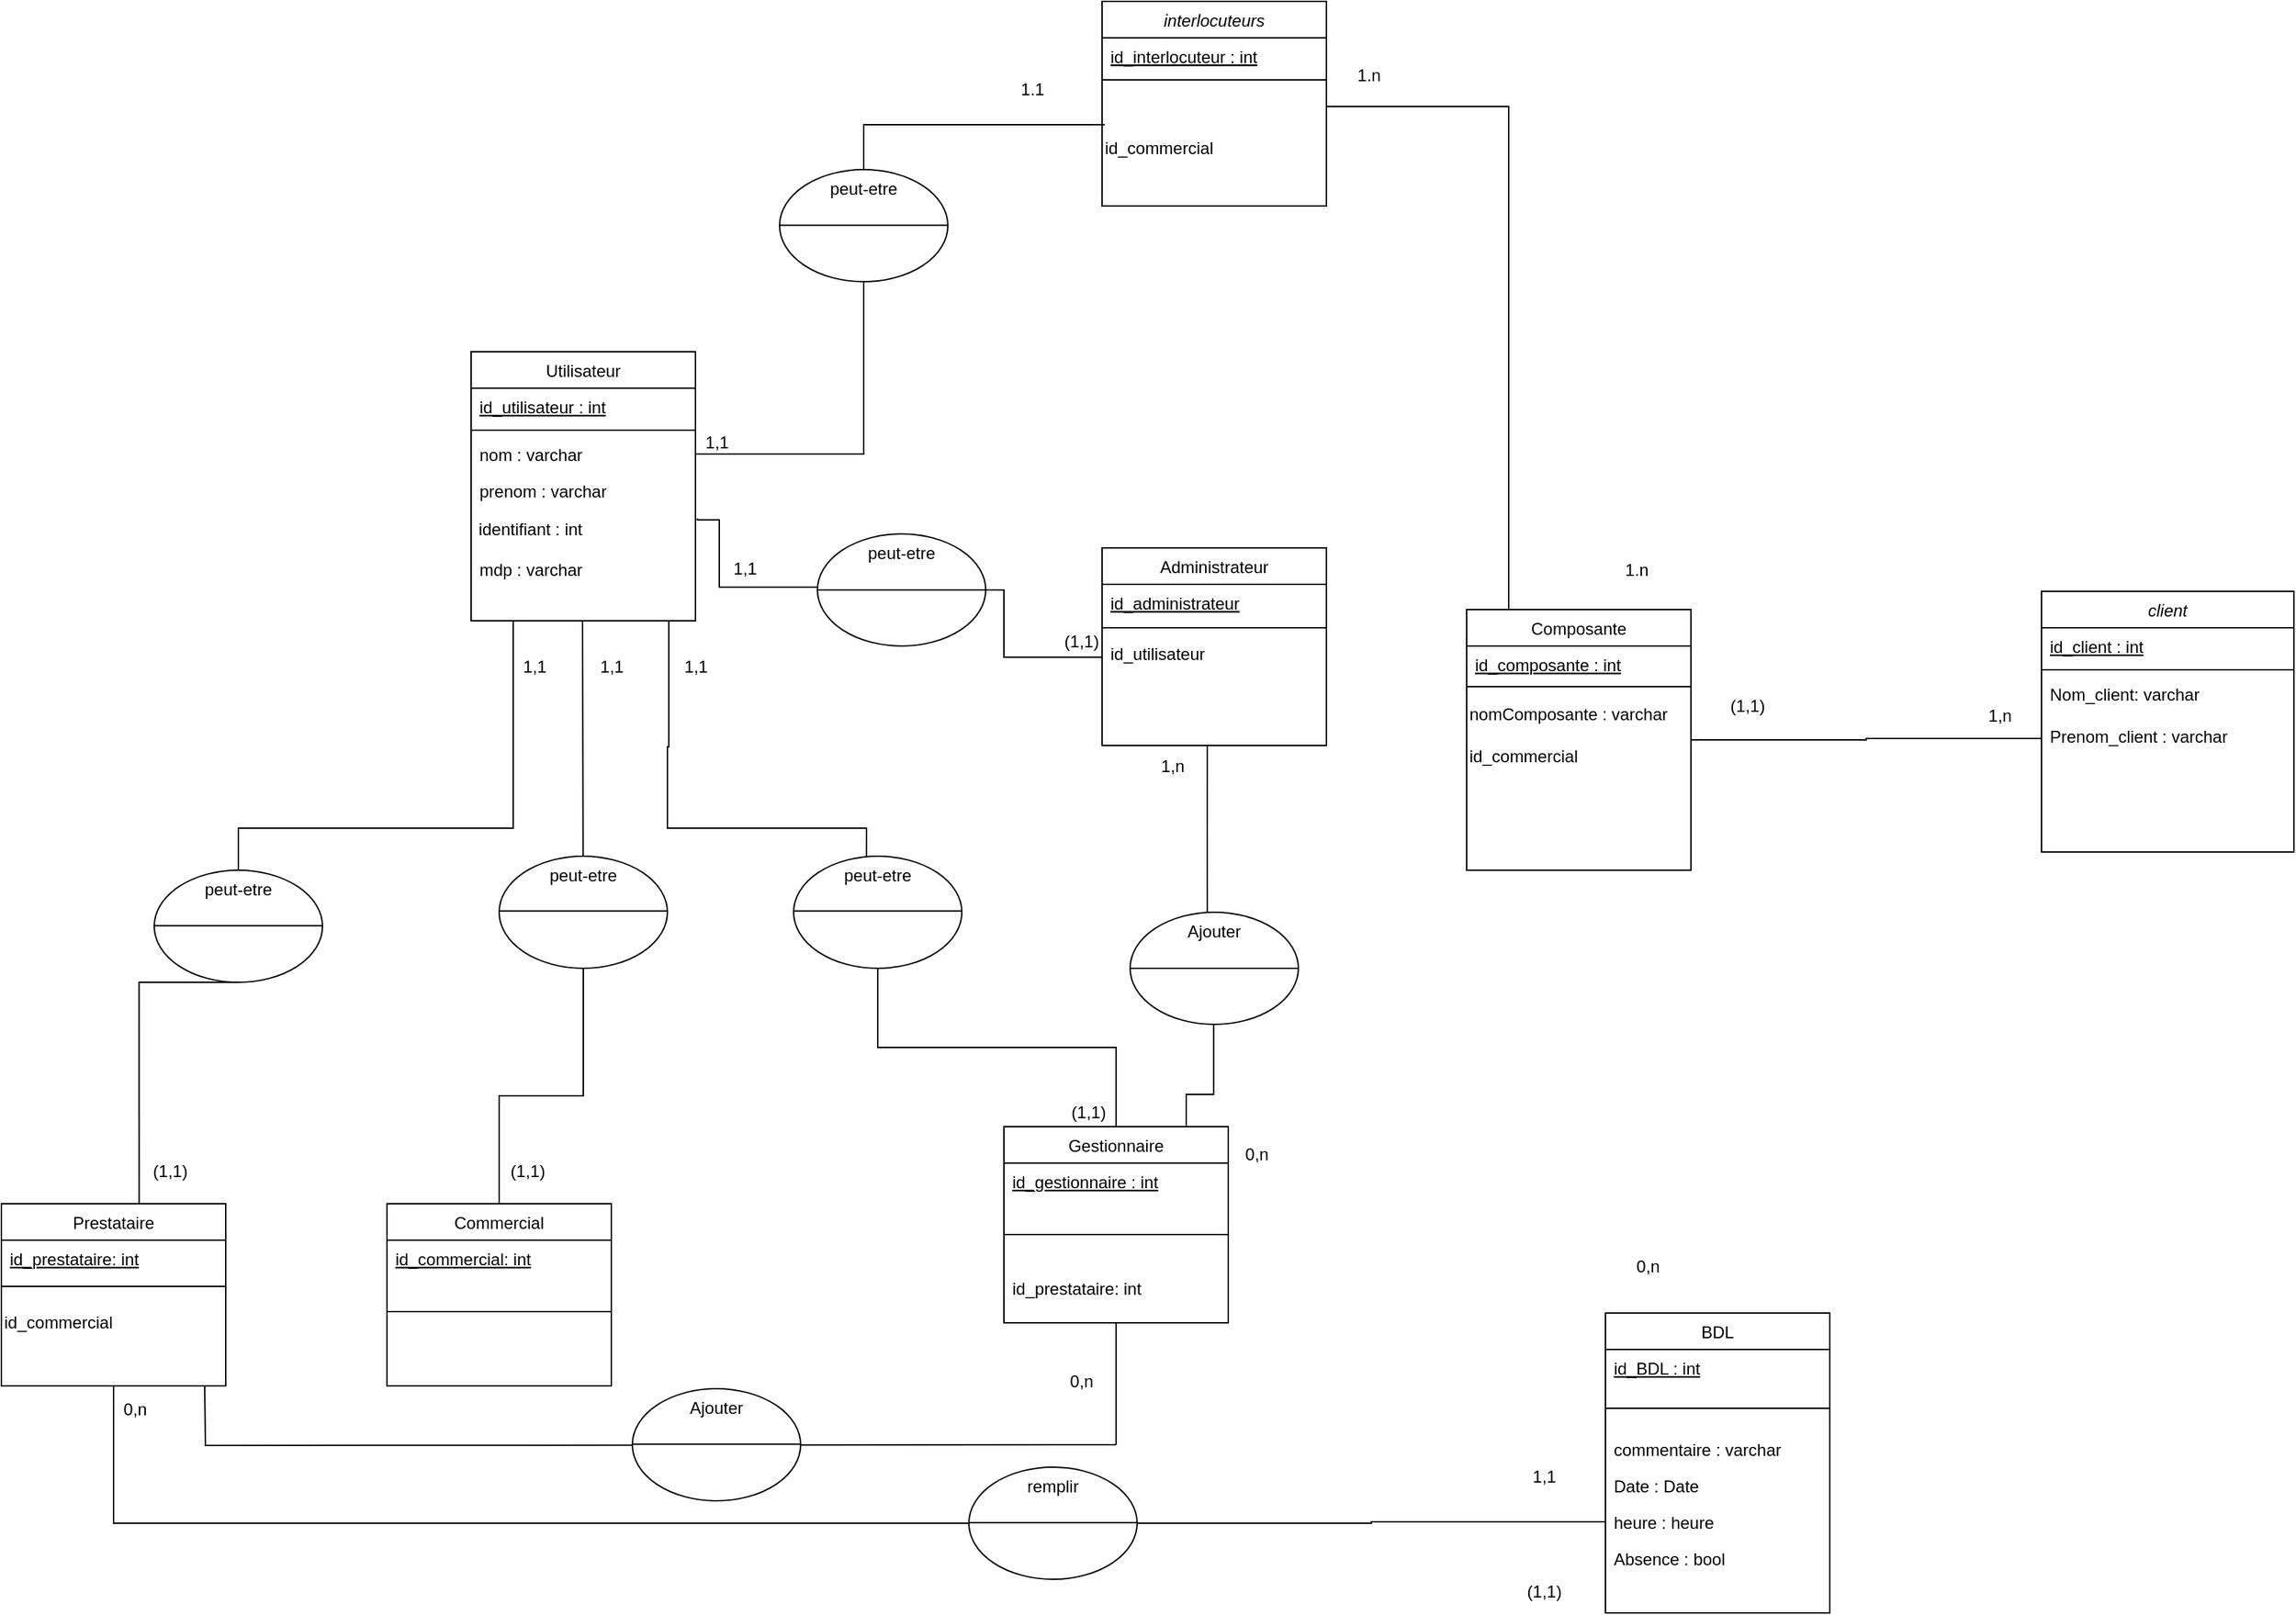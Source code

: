 <mxfile version="22.1.8" type="google">
  <diagram id="C5RBs43oDa-KdzZeNtuy" name="Page-1">
    <mxGraphModel grid="1" page="1" gridSize="10" guides="1" tooltips="1" connect="1" arrows="1" fold="1" pageScale="1" pageWidth="827" pageHeight="1169" math="0" shadow="0">
      <root>
        <mxCell id="WIyWlLk6GJQsqaUBKTNV-0" />
        <mxCell id="WIyWlLk6GJQsqaUBKTNV-1" parent="WIyWlLk6GJQsqaUBKTNV-0" />
        <mxCell id="zkfFHV4jXpPFQw0GAbJ--0" value="client" style="swimlane;fontStyle=2;align=center;verticalAlign=top;childLayout=stackLayout;horizontal=1;startSize=26;horizontalStack=0;resizeParent=1;resizeLast=0;collapsible=1;marginBottom=0;rounded=0;shadow=0;strokeWidth=1;" vertex="1" parent="WIyWlLk6GJQsqaUBKTNV-1">
          <mxGeometry x="1700" y="291" width="180" height="186" as="geometry">
            <mxRectangle x="1750" y="324" width="160" height="26" as="alternateBounds" />
          </mxGeometry>
        </mxCell>
        <mxCell id="zkfFHV4jXpPFQw0GAbJ--1" value="id_client : int&#xa;" style="text;align=left;verticalAlign=top;spacingLeft=4;spacingRight=4;overflow=hidden;rotatable=0;points=[[0,0.5],[1,0.5]];portConstraint=eastwest;fontStyle=4" vertex="1" parent="zkfFHV4jXpPFQw0GAbJ--0">
          <mxGeometry y="26" width="180" height="26" as="geometry" />
        </mxCell>
        <mxCell id="zkfFHV4jXpPFQw0GAbJ--4" value="" style="line;html=1;strokeWidth=1;align=left;verticalAlign=middle;spacingTop=-1;spacingLeft=3;spacingRight=3;rotatable=0;labelPosition=right;points=[];portConstraint=eastwest;" vertex="1" parent="zkfFHV4jXpPFQw0GAbJ--0">
          <mxGeometry y="52" width="180" height="8" as="geometry" />
        </mxCell>
        <mxCell id="zkfFHV4jXpPFQw0GAbJ--5" value="Nom_client: varchar" style="text;align=left;verticalAlign=top;spacingLeft=4;spacingRight=4;overflow=hidden;rotatable=0;points=[[0,0.5],[1,0.5]];portConstraint=eastwest;" vertex="1" parent="zkfFHV4jXpPFQw0GAbJ--0">
          <mxGeometry y="60" width="180" height="30" as="geometry" />
        </mxCell>
        <mxCell id="H-YiaezZ2ItrOvKAf6ly-0" value="Prenom_client : varchar" style="text;align=left;verticalAlign=top;spacingLeft=4;spacingRight=4;overflow=hidden;rotatable=0;points=[[0,0.5],[1,0.5]];portConstraint=eastwest;" vertex="1" parent="zkfFHV4jXpPFQw0GAbJ--0">
          <mxGeometry y="90" width="180" height="30" as="geometry" />
        </mxCell>
        <mxCell id="r8cF7Tmfr1MvhlO6L7BX-1" style="edgeStyle=orthogonalEdgeStyle;rounded=0;orthogonalLoop=1;jettySize=auto;html=1;exitX=0.5;exitY=0;exitDx=0;exitDy=0;entryX=0.5;entryY=1;entryDx=0;entryDy=0;endArrow=none;endFill=0;" edge="1" parent="WIyWlLk6GJQsqaUBKTNV-1" source="r8cF7Tmfr1MvhlO6L7BX-11" target="zkfFHV4jXpPFQw0GAbJ--17">
          <mxGeometry relative="1" as="geometry">
            <Array as="points">
              <mxPoint x="414" y="460" />
              <mxPoint x="610" y="460" />
              <mxPoint x="610" y="312" />
            </Array>
          </mxGeometry>
        </mxCell>
        <mxCell id="zkfFHV4jXpPFQw0GAbJ--13" value="Prestataire" style="swimlane;fontStyle=0;align=center;verticalAlign=top;childLayout=stackLayout;horizontal=1;startSize=26;horizontalStack=0;resizeParent=1;resizeLast=0;collapsible=1;marginBottom=0;rounded=0;shadow=0;strokeWidth=1;" vertex="1" parent="WIyWlLk6GJQsqaUBKTNV-1">
          <mxGeometry x="245" y="728" width="160" height="130" as="geometry">
            <mxRectangle x="340" y="380" width="170" height="26" as="alternateBounds" />
          </mxGeometry>
        </mxCell>
        <mxCell id="zkfFHV4jXpPFQw0GAbJ--14" value="id_prestataire: int" style="text;align=left;verticalAlign=top;spacingLeft=4;spacingRight=4;overflow=hidden;rotatable=0;points=[[0,0.5],[1,0.5]];portConstraint=eastwest;fontStyle=4" vertex="1" parent="zkfFHV4jXpPFQw0GAbJ--13">
          <mxGeometry y="26" width="160" height="22" as="geometry" />
        </mxCell>
        <mxCell id="zkfFHV4jXpPFQw0GAbJ--15" value="" style="line;html=1;strokeWidth=1;align=left;verticalAlign=middle;spacingTop=-1;spacingLeft=3;spacingRight=3;rotatable=0;labelPosition=right;points=[];portConstraint=eastwest;" vertex="1" parent="zkfFHV4jXpPFQw0GAbJ--13">
          <mxGeometry y="48" width="160" height="22" as="geometry" />
        </mxCell>
        <mxCell id="4VX-IWEpqfxix7lR_fn8-22" value="&lt;div align=&quot;left&quot;&gt;id_commercial&lt;/div&gt;" style="text;html=1;align=left;verticalAlign=middle;resizable=0;points=[];autosize=1;strokeColor=none;fillColor=none;" vertex="1" parent="zkfFHV4jXpPFQw0GAbJ--13">
          <mxGeometry y="70" width="160" height="30" as="geometry" />
        </mxCell>
        <mxCell id="zkfFHV4jXpPFQw0GAbJ--17" value="Utilisateur" style="swimlane;fontStyle=0;align=center;verticalAlign=top;childLayout=stackLayout;horizontal=1;startSize=26;horizontalStack=0;resizeParent=1;resizeLast=0;collapsible=1;marginBottom=0;rounded=0;shadow=0;strokeWidth=1;" vertex="1" parent="WIyWlLk6GJQsqaUBKTNV-1">
          <mxGeometry x="580" y="120" width="160" height="192" as="geometry">
            <mxRectangle x="550" y="140" width="160" height="26" as="alternateBounds" />
          </mxGeometry>
        </mxCell>
        <mxCell id="zkfFHV4jXpPFQw0GAbJ--18" value="id_utilisateur : int" style="text;align=left;verticalAlign=top;spacingLeft=4;spacingRight=4;overflow=hidden;rotatable=0;points=[[0,0.5],[1,0.5]];portConstraint=eastwest;fontStyle=4" vertex="1" parent="zkfFHV4jXpPFQw0GAbJ--17">
          <mxGeometry y="26" width="160" height="26" as="geometry" />
        </mxCell>
        <mxCell id="zkfFHV4jXpPFQw0GAbJ--23" value="" style="line;html=1;strokeWidth=1;align=left;verticalAlign=middle;spacingTop=-1;spacingLeft=3;spacingRight=3;rotatable=0;labelPosition=right;points=[];portConstraint=eastwest;" vertex="1" parent="zkfFHV4jXpPFQw0GAbJ--17">
          <mxGeometry y="52" width="160" height="8" as="geometry" />
        </mxCell>
        <mxCell id="zkfFHV4jXpPFQw0GAbJ--19" value="nom : varchar" style="text;align=left;verticalAlign=top;spacingLeft=4;spacingRight=4;overflow=hidden;rotatable=0;points=[[0,0.5],[1,0.5]];portConstraint=eastwest;rounded=0;shadow=0;html=0;" vertex="1" parent="zkfFHV4jXpPFQw0GAbJ--17">
          <mxGeometry y="60" width="160" height="26" as="geometry" />
        </mxCell>
        <mxCell id="zkfFHV4jXpPFQw0GAbJ--20" value="prenom : varchar" style="text;align=left;verticalAlign=top;spacingLeft=4;spacingRight=4;overflow=hidden;rotatable=0;points=[[0,0.5],[1,0.5]];portConstraint=eastwest;rounded=0;shadow=0;html=0;" vertex="1" parent="zkfFHV4jXpPFQw0GAbJ--17">
          <mxGeometry y="86" width="160" height="26" as="geometry" />
        </mxCell>
        <mxCell id="VgTCf65hGkGBiv4SzayO-0" value="&lt;div align=&quot;left&quot;&gt;&amp;nbsp;identifiant : int&lt;br&gt;&lt;/div&gt;" style="text;html=1;align=left;verticalAlign=middle;resizable=0;points=[];autosize=1;strokeColor=none;fillColor=none;" vertex="1" parent="zkfFHV4jXpPFQw0GAbJ--17">
          <mxGeometry y="112" width="160" height="30" as="geometry" />
        </mxCell>
        <mxCell id="zkfFHV4jXpPFQw0GAbJ--21" value="mdp : varchar" style="text;align=left;verticalAlign=top;spacingLeft=4;spacingRight=4;overflow=hidden;rotatable=0;points=[[0,0.5],[1,0.5]];portConstraint=eastwest;rounded=0;shadow=0;html=0;" vertex="1" parent="zkfFHV4jXpPFQw0GAbJ--17">
          <mxGeometry y="142" width="160" height="26" as="geometry" />
        </mxCell>
        <mxCell id="r8cF7Tmfr1MvhlO6L7BX-20" style="edgeStyle=orthogonalEdgeStyle;rounded=0;orthogonalLoop=1;jettySize=auto;html=1;exitX=0.5;exitY=0;exitDx=0;exitDy=0;entryX=0.5;entryY=1;entryDx=0;entryDy=0;endArrow=none;endFill=0;" edge="1" parent="WIyWlLk6GJQsqaUBKTNV-1" source="H-YiaezZ2ItrOvKAf6ly-4" target="r8cF7Tmfr1MvhlO6L7BX-18">
          <mxGeometry relative="1" as="geometry" />
        </mxCell>
        <mxCell id="H-YiaezZ2ItrOvKAf6ly-4" value="Gestionnaire" style="swimlane;fontStyle=0;align=center;verticalAlign=top;childLayout=stackLayout;horizontal=1;startSize=26;horizontalStack=0;resizeParent=1;resizeLast=0;collapsible=1;marginBottom=0;rounded=0;shadow=0;strokeWidth=1;" vertex="1" parent="WIyWlLk6GJQsqaUBKTNV-1">
          <mxGeometry x="960" y="673" width="160" height="140" as="geometry">
            <mxRectangle x="340" y="380" width="170" height="26" as="alternateBounds" />
          </mxGeometry>
        </mxCell>
        <mxCell id="H-YiaezZ2ItrOvKAf6ly-5" value="id_gestionnaire : int" style="text;align=left;verticalAlign=top;spacingLeft=4;spacingRight=4;overflow=hidden;rotatable=0;points=[[0,0.5],[1,0.5]];portConstraint=eastwest;fontStyle=4" vertex="1" parent="H-YiaezZ2ItrOvKAf6ly-4">
          <mxGeometry y="26" width="160" height="26" as="geometry" />
        </mxCell>
        <mxCell id="H-YiaezZ2ItrOvKAf6ly-7" value="" style="line;html=1;strokeWidth=1;align=left;verticalAlign=middle;spacingTop=-1;spacingLeft=3;spacingRight=3;rotatable=0;labelPosition=right;points=[];portConstraint=eastwest;" vertex="1" parent="H-YiaezZ2ItrOvKAf6ly-4">
          <mxGeometry y="52" width="160" height="50" as="geometry" />
        </mxCell>
        <mxCell id="hXFzakuoVYyd7BPLc7XW-0" value="id_prestataire: int" style="text;align=left;verticalAlign=top;spacingLeft=4;spacingRight=4;overflow=hidden;rotatable=0;points=[[0,0.5],[1,0.5]];portConstraint=eastwest;" vertex="1" parent="H-YiaezZ2ItrOvKAf6ly-4">
          <mxGeometry y="102" width="160" height="26" as="geometry" />
        </mxCell>
        <mxCell id="H-YiaezZ2ItrOvKAf6ly-8" value="Commercial" style="swimlane;fontStyle=0;align=center;verticalAlign=top;childLayout=stackLayout;horizontal=1;startSize=26;horizontalStack=0;resizeParent=1;resizeLast=0;collapsible=1;marginBottom=0;rounded=0;shadow=0;strokeWidth=1;" vertex="1" parent="WIyWlLk6GJQsqaUBKTNV-1">
          <mxGeometry x="520" y="728" width="160" height="130" as="geometry">
            <mxRectangle x="340" y="380" width="170" height="26" as="alternateBounds" />
          </mxGeometry>
        </mxCell>
        <mxCell id="H-YiaezZ2ItrOvKAf6ly-9" value="id_commercial: int" style="text;align=left;verticalAlign=top;spacingLeft=4;spacingRight=4;overflow=hidden;rotatable=0;points=[[0,0.5],[1,0.5]];portConstraint=eastwest;fontStyle=4" vertex="1" parent="H-YiaezZ2ItrOvKAf6ly-8">
          <mxGeometry y="26" width="160" height="26" as="geometry" />
        </mxCell>
        <mxCell id="H-YiaezZ2ItrOvKAf6ly-11" value="" style="line;html=1;strokeWidth=1;align=left;verticalAlign=middle;spacingTop=-1;spacingLeft=3;spacingRight=3;rotatable=0;labelPosition=right;points=[];portConstraint=eastwest;" vertex="1" parent="H-YiaezZ2ItrOvKAf6ly-8">
          <mxGeometry y="52" width="160" height="50" as="geometry" />
        </mxCell>
        <mxCell id="GsKWChC2wjauNTD4po48-6" value="(1,1)" style="text;html=1;align=center;verticalAlign=middle;resizable=0;points=[];autosize=1;strokeColor=none;fillColor=none;" vertex="1" parent="WIyWlLk6GJQsqaUBKTNV-1">
          <mxGeometry x="995" y="648" width="50" height="30" as="geometry" />
        </mxCell>
        <mxCell id="GsKWChC2wjauNTD4po48-7" value="(1,1)" style="text;html=1;align=center;verticalAlign=middle;resizable=0;points=[];autosize=1;strokeColor=none;fillColor=none;" vertex="1" parent="WIyWlLk6GJQsqaUBKTNV-1">
          <mxGeometry x="595" y="690" width="50" height="30" as="geometry" />
        </mxCell>
        <mxCell id="r8cF7Tmfr1MvhlO6L7BX-5" value="1,1" style="text;html=1;align=center;verticalAlign=middle;resizable=0;points=[];autosize=1;strokeColor=none;fillColor=none;" vertex="1" parent="WIyWlLk6GJQsqaUBKTNV-1">
          <mxGeometry x="660" y="330" width="40" height="30" as="geometry" />
        </mxCell>
        <mxCell id="r8cF7Tmfr1MvhlO6L7BX-6" value="1,1" style="text;html=1;align=center;verticalAlign=middle;resizable=0;points=[];autosize=1;strokeColor=none;fillColor=none;" vertex="1" parent="WIyWlLk6GJQsqaUBKTNV-1">
          <mxGeometry x="605" y="330" width="40" height="30" as="geometry" />
        </mxCell>
        <mxCell id="r8cF7Tmfr1MvhlO6L7BX-7" value="1,1" style="text;html=1;align=center;verticalAlign=middle;resizable=0;points=[];autosize=1;strokeColor=none;fillColor=none;" vertex="1" parent="WIyWlLk6GJQsqaUBKTNV-1">
          <mxGeometry x="755" y="260" width="40" height="30" as="geometry" />
        </mxCell>
        <mxCell id="r8cF7Tmfr1MvhlO6L7BX-12" value="" style="edgeStyle=orthogonalEdgeStyle;rounded=0;orthogonalLoop=1;jettySize=auto;html=1;entryX=0.5;entryY=1;entryDx=0;entryDy=0;endArrow=none;endFill=0;exitX=0.614;exitY=0.002;exitDx=0;exitDy=0;exitPerimeter=0;" edge="1" parent="WIyWlLk6GJQsqaUBKTNV-1" source="zkfFHV4jXpPFQw0GAbJ--13" target="r8cF7Tmfr1MvhlO6L7BX-11">
          <mxGeometry relative="1" as="geometry">
            <mxPoint x="420" y="690" as="sourcePoint" />
            <mxPoint x="670" y="312" as="targetPoint" />
            <Array as="points">
              <mxPoint x="343" y="570" />
            </Array>
          </mxGeometry>
        </mxCell>
        <mxCell id="r8cF7Tmfr1MvhlO6L7BX-11" value="peut-etre" style="ellipse;whiteSpace=wrap;html=1;strokeColor=#000000;verticalAlign=top;" vertex="1" parent="WIyWlLk6GJQsqaUBKTNV-1">
          <mxGeometry x="354" y="490" width="120" height="80" as="geometry" />
        </mxCell>
        <mxCell id="r8cF7Tmfr1MvhlO6L7BX-17" value="" style="edgeStyle=orthogonalEdgeStyle;rounded=0;orthogonalLoop=1;jettySize=auto;html=1;endArrow=none;endFill=0;entryX=0.5;entryY=1;entryDx=0;entryDy=0;exitX=0.5;exitY=0;exitDx=0;exitDy=0;" edge="1" parent="WIyWlLk6GJQsqaUBKTNV-1" source="H-YiaezZ2ItrOvKAf6ly-8" target="r8cF7Tmfr1MvhlO6L7BX-16">
          <mxGeometry relative="1" as="geometry">
            <mxPoint x="730.048" y="519.995" as="targetPoint" />
            <mxPoint x="760" y="690" as="sourcePoint" />
            <Array as="points">
              <mxPoint x="600" y="651" />
              <mxPoint x="660" y="651" />
            </Array>
          </mxGeometry>
        </mxCell>
        <mxCell id="r8cF7Tmfr1MvhlO6L7BX-23" style="edgeStyle=orthogonalEdgeStyle;rounded=0;orthogonalLoop=1;jettySize=auto;html=1;exitX=0.389;exitY=0.018;exitDx=0;exitDy=0;endArrow=none;endFill=0;exitPerimeter=0;" edge="1" parent="WIyWlLk6GJQsqaUBKTNV-1" source="r8cF7Tmfr1MvhlO6L7BX-16">
          <mxGeometry relative="1" as="geometry">
            <mxPoint x="659.471" y="312" as="targetPoint" />
            <mxPoint x="630" y="482" as="sourcePoint" />
            <Array as="points">
              <mxPoint x="660" y="546" />
              <mxPoint x="660" y="531" />
              <mxPoint x="660" y="531" />
            </Array>
          </mxGeometry>
        </mxCell>
        <mxCell id="r8cF7Tmfr1MvhlO6L7BX-16" value="peut-etre" style="ellipse;whiteSpace=wrap;html=1;strokeColor=#000000;verticalAlign=top;" vertex="1" parent="WIyWlLk6GJQsqaUBKTNV-1">
          <mxGeometry x="600" y="480" width="120" height="80" as="geometry" />
        </mxCell>
        <mxCell id="GsKWChC2wjauNTD4po48-14" style="edgeStyle=orthogonalEdgeStyle;rounded=0;orthogonalLoop=1;jettySize=auto;html=1;endArrow=none;endFill=0;exitX=0.433;exitY=0.004;exitDx=0;exitDy=0;exitPerimeter=0;" edge="1" parent="WIyWlLk6GJQsqaUBKTNV-1" source="r8cF7Tmfr1MvhlO6L7BX-18">
          <mxGeometry relative="1" as="geometry">
            <mxPoint x="720" y="312" as="targetPoint" />
            <mxPoint x="850" y="510" as="sourcePoint" />
            <Array as="points">
              <mxPoint x="862" y="460" />
              <mxPoint x="720" y="460" />
              <mxPoint x="720" y="402" />
              <mxPoint x="721" y="312" />
            </Array>
          </mxGeometry>
        </mxCell>
        <mxCell id="r8cF7Tmfr1MvhlO6L7BX-18" value="peut-etre" style="ellipse;whiteSpace=wrap;html=1;strokeColor=#000000;horizontal=1;verticalAlign=top;" vertex="1" parent="WIyWlLk6GJQsqaUBKTNV-1">
          <mxGeometry x="810" y="480" width="120" height="80" as="geometry" />
        </mxCell>
        <mxCell id="r8cF7Tmfr1MvhlO6L7BX-24" value="(1,1)" style="text;html=1;align=center;verticalAlign=middle;resizable=0;points=[];autosize=1;strokeColor=none;fillColor=none;" vertex="1" parent="WIyWlLk6GJQsqaUBKTNV-1">
          <mxGeometry x="990" y="312" width="50" height="30" as="geometry" />
        </mxCell>
        <mxCell id="GsKWChC2wjauNTD4po48-15" value="1,1" style="text;html=1;align=center;verticalAlign=middle;resizable=0;points=[];autosize=1;strokeColor=none;fillColor=none;" vertex="1" parent="WIyWlLk6GJQsqaUBKTNV-1">
          <mxGeometry x="720" y="330" width="40" height="30" as="geometry" />
        </mxCell>
        <mxCell id="GsKWChC2wjauNTD4po48-16" value="(1,1)" style="text;html=1;align=center;verticalAlign=middle;resizable=0;points=[];autosize=1;strokeColor=none;fillColor=none;" vertex="1" parent="WIyWlLk6GJQsqaUBKTNV-1">
          <mxGeometry x="340" y="690" width="50" height="30" as="geometry" />
        </mxCell>
        <mxCell id="yloqT6-iONhfcy8AMaFR-0" value="interlocuteurs" style="swimlane;fontStyle=2;align=center;verticalAlign=top;childLayout=stackLayout;horizontal=1;startSize=26;horizontalStack=0;resizeParent=1;resizeLast=0;collapsible=1;marginBottom=0;rounded=0;shadow=0;strokeWidth=1;" vertex="1" parent="WIyWlLk6GJQsqaUBKTNV-1">
          <mxGeometry x="1030" y="-130" width="160" height="146" as="geometry">
            <mxRectangle x="230" y="140" width="160" height="26" as="alternateBounds" />
          </mxGeometry>
        </mxCell>
        <mxCell id="yloqT6-iONhfcy8AMaFR-1" value="id_interlocuteur : int " style="text;align=left;verticalAlign=top;spacingLeft=4;spacingRight=4;overflow=hidden;rotatable=0;points=[[0,0.5],[1,0.5]];portConstraint=eastwest;fontStyle=4" vertex="1" parent="yloqT6-iONhfcy8AMaFR-0">
          <mxGeometry y="26" width="160" height="26" as="geometry" />
        </mxCell>
        <mxCell id="yloqT6-iONhfcy8AMaFR-3" value="" style="line;html=1;strokeWidth=1;align=left;verticalAlign=middle;spacingTop=-1;spacingLeft=3;spacingRight=3;rotatable=0;labelPosition=right;points=[];portConstraint=eastwest;" vertex="1" parent="yloqT6-iONhfcy8AMaFR-0">
          <mxGeometry y="52" width="160" height="8" as="geometry" />
        </mxCell>
        <mxCell id="yloqT6-iONhfcy8AMaFR-5" value="&#xa;" style="text;align=left;verticalAlign=top;spacingLeft=4;spacingRight=4;overflow=hidden;rotatable=0;points=[[0,0.5],[1,0.5]];portConstraint=eastwest;" vertex="1" parent="yloqT6-iONhfcy8AMaFR-0">
          <mxGeometry y="60" width="160" height="30" as="geometry" />
        </mxCell>
        <mxCell id="4VX-IWEpqfxix7lR_fn8-24" value="&lt;div align=&quot;left&quot;&gt;id_commercial&lt;/div&gt;" style="text;html=1;align=left;verticalAlign=middle;resizable=0;points=[];autosize=1;strokeColor=none;fillColor=none;" vertex="1" parent="yloqT6-iONhfcy8AMaFR-0">
          <mxGeometry y="90" width="160" height="30" as="geometry" />
        </mxCell>
        <mxCell id="cY50sO9wqADXYjhuxMTf-0" value="Composante" style="swimlane;fontStyle=0;align=center;verticalAlign=top;childLayout=stackLayout;horizontal=1;startSize=26;horizontalStack=0;resizeParent=1;resizeLast=0;collapsible=1;marginBottom=0;rounded=0;shadow=0;strokeWidth=1;" vertex="1" parent="WIyWlLk6GJQsqaUBKTNV-1">
          <mxGeometry x="1290" y="304" width="160" height="186" as="geometry">
            <mxRectangle x="340" y="380" width="170" height="26" as="alternateBounds" />
          </mxGeometry>
        </mxCell>
        <mxCell id="cY50sO9wqADXYjhuxMTf-1" value="id_composante : int" style="text;align=left;verticalAlign=top;spacingLeft=4;spacingRight=4;overflow=hidden;rotatable=0;points=[[0,0.5],[1,0.5]];portConstraint=eastwest;fontStyle=4" vertex="1" parent="cY50sO9wqADXYjhuxMTf-0">
          <mxGeometry y="26" width="160" height="24" as="geometry" />
        </mxCell>
        <mxCell id="cY50sO9wqADXYjhuxMTf-2" value="" style="line;html=1;strokeWidth=1;align=left;verticalAlign=middle;spacingTop=-1;spacingLeft=3;spacingRight=3;rotatable=0;labelPosition=right;points=[];portConstraint=eastwest;" vertex="1" parent="cY50sO9wqADXYjhuxMTf-0">
          <mxGeometry y="50" width="160" height="10" as="geometry" />
        </mxCell>
        <mxCell id="VgTCf65hGkGBiv4SzayO-3" value="nomComposante : varchar" style="text;html=1;align=left;verticalAlign=middle;resizable=0;points=[];autosize=1;strokeColor=none;fillColor=none;" vertex="1" parent="cY50sO9wqADXYjhuxMTf-0">
          <mxGeometry y="60" width="160" height="30" as="geometry" />
        </mxCell>
        <mxCell id="4VX-IWEpqfxix7lR_fn8-25" value="&lt;div align=&quot;left&quot;&gt;id_commercial&lt;/div&gt;" style="text;html=1;align=left;verticalAlign=middle;resizable=0;points=[];autosize=1;strokeColor=none;fillColor=none;" vertex="1" parent="cY50sO9wqADXYjhuxMTf-0">
          <mxGeometry y="90" width="160" height="30" as="geometry" />
        </mxCell>
        <mxCell id="yloqT6-iONhfcy8AMaFR-9" value="peut-etre" style="ellipse;whiteSpace=wrap;html=1;strokeColor=#000000;verticalAlign=top;" vertex="1" parent="WIyWlLk6GJQsqaUBKTNV-1">
          <mxGeometry x="800" y="-10" width="120" height="80" as="geometry" />
        </mxCell>
        <mxCell id="Qx0_Vy0SEGjXInIhhARa-0" value="1,1" style="text;html=1;align=center;verticalAlign=middle;resizable=0;points=[];autosize=1;strokeColor=none;fillColor=none;" vertex="1" parent="WIyWlLk6GJQsqaUBKTNV-1">
          <mxGeometry x="735" y="170" width="40" height="30" as="geometry" />
        </mxCell>
        <mxCell id="Qx0_Vy0SEGjXInIhhARa-3" style="edgeStyle=orthogonalEdgeStyle;rounded=0;orthogonalLoop=1;jettySize=auto;html=1;endArrow=none;endFill=0;" edge="1" parent="WIyWlLk6GJQsqaUBKTNV-1" source="zkfFHV4jXpPFQw0GAbJ--19" target="yloqT6-iONhfcy8AMaFR-9">
          <mxGeometry relative="1" as="geometry" />
        </mxCell>
        <mxCell id="Qx0_Vy0SEGjXInIhhARa-4" style="edgeStyle=orthogonalEdgeStyle;rounded=0;orthogonalLoop=1;jettySize=auto;html=1;entryX=0.012;entryY=0.933;entryDx=0;entryDy=0;entryPerimeter=0;endArrow=none;endFill=0;" edge="1" parent="WIyWlLk6GJQsqaUBKTNV-1" source="yloqT6-iONhfcy8AMaFR-9" target="yloqT6-iONhfcy8AMaFR-5">
          <mxGeometry relative="1" as="geometry" />
        </mxCell>
        <mxCell id="Qx0_Vy0SEGjXInIhhARa-5" style="edgeStyle=orthogonalEdgeStyle;rounded=0;orthogonalLoop=1;jettySize=auto;html=1;endArrow=none;endFill=0;" edge="1" parent="WIyWlLk6GJQsqaUBKTNV-1" source="yloqT6-iONhfcy8AMaFR-5" target="cY50sO9wqADXYjhuxMTf-0">
          <mxGeometry relative="1" as="geometry">
            <Array as="points">
              <mxPoint x="1320" y="-55" />
            </Array>
          </mxGeometry>
        </mxCell>
        <mxCell id="LsUnes4z9QJFX6II0UFR-1" value="1.1" style="text;html=1;align=center;verticalAlign=middle;resizable=0;points=[];autosize=1;strokeColor=none;fillColor=none;" vertex="1" parent="WIyWlLk6GJQsqaUBKTNV-1">
          <mxGeometry x="960" y="-82" width="40" height="30" as="geometry" />
        </mxCell>
        <mxCell id="LsUnes4z9QJFX6II0UFR-2" value="1.n" style="text;html=1;align=center;verticalAlign=middle;resizable=0;points=[];autosize=1;strokeColor=none;fillColor=none;" vertex="1" parent="WIyWlLk6GJQsqaUBKTNV-1">
          <mxGeometry x="1200" y="-92" width="40" height="30" as="geometry" />
        </mxCell>
        <mxCell id="cUmf8kSam2FWakfLuxwv-1" value="1.n" style="text;html=1;align=center;verticalAlign=middle;resizable=0;points=[];autosize=1;strokeColor=none;fillColor=none;" vertex="1" parent="WIyWlLk6GJQsqaUBKTNV-1">
          <mxGeometry x="1391" y="261" width="40" height="30" as="geometry" />
        </mxCell>
        <mxCell id="cUmf8kSam2FWakfLuxwv-4" value="BDL" style="swimlane;fontStyle=0;align=center;verticalAlign=top;childLayout=stackLayout;horizontal=1;startSize=26;horizontalStack=0;resizeParent=1;resizeLast=0;collapsible=1;marginBottom=0;rounded=0;shadow=0;strokeWidth=1;" vertex="1" parent="WIyWlLk6GJQsqaUBKTNV-1">
          <mxGeometry x="1389" y="806" width="160" height="214" as="geometry">
            <mxRectangle x="340" y="380" width="170" height="26" as="alternateBounds" />
          </mxGeometry>
        </mxCell>
        <mxCell id="cUmf8kSam2FWakfLuxwv-5" value="id_BDL : int " style="text;align=left;verticalAlign=top;spacingLeft=4;spacingRight=4;overflow=hidden;rotatable=0;points=[[0,0.5],[1,0.5]];portConstraint=eastwest;fontStyle=4" vertex="1" parent="cUmf8kSam2FWakfLuxwv-4">
          <mxGeometry y="26" width="160" height="26" as="geometry" />
        </mxCell>
        <mxCell id="cUmf8kSam2FWakfLuxwv-7" value="" style="line;html=1;strokeWidth=1;align=left;verticalAlign=middle;spacingTop=-1;spacingLeft=3;spacingRight=3;rotatable=0;labelPosition=right;points=[];portConstraint=eastwest;" vertex="1" parent="cUmf8kSam2FWakfLuxwv-4">
          <mxGeometry y="52" width="160" height="32" as="geometry" />
        </mxCell>
        <mxCell id="LsUnes4z9QJFX6II0UFR-7" value="commentaire : varchar" style="text;align=left;verticalAlign=top;spacingLeft=4;spacingRight=4;overflow=hidden;rotatable=0;points=[[0,0.5],[1,0.5]];portConstraint=eastwest;" vertex="1" parent="cUmf8kSam2FWakfLuxwv-4">
          <mxGeometry y="84" width="160" height="26" as="geometry" />
        </mxCell>
        <mxCell id="cUmf8kSam2FWakfLuxwv-9" value="Date : Date " style="text;align=left;verticalAlign=top;spacingLeft=4;spacingRight=4;overflow=hidden;rotatable=0;points=[[0,0.5],[1,0.5]];portConstraint=eastwest;" vertex="1" parent="cUmf8kSam2FWakfLuxwv-4">
          <mxGeometry y="110" width="160" height="26" as="geometry" />
        </mxCell>
        <mxCell id="cUmf8kSam2FWakfLuxwv-10" value="heure : heure" style="text;align=left;verticalAlign=top;spacingLeft=4;spacingRight=4;overflow=hidden;rotatable=0;points=[[0,0.5],[1,0.5]];portConstraint=eastwest;" vertex="1" parent="cUmf8kSam2FWakfLuxwv-4">
          <mxGeometry y="136" width="160" height="26" as="geometry" />
        </mxCell>
        <mxCell id="cUmf8kSam2FWakfLuxwv-11" value="Absence : bool" style="text;align=left;verticalAlign=top;spacingLeft=4;spacingRight=4;overflow=hidden;rotatable=0;points=[[0,0.5],[1,0.5]];portConstraint=eastwest;" vertex="1" parent="cUmf8kSam2FWakfLuxwv-4">
          <mxGeometry y="162" width="160" height="26" as="geometry" />
        </mxCell>
        <mxCell id="LsUnes4z9QJFX6II0UFR-11" style="edgeStyle=orthogonalEdgeStyle;rounded=0;orthogonalLoop=1;jettySize=auto;html=1;entryX=0;entryY=0.5;entryDx=0;entryDy=0;endArrow=none;endFill=0;exitX=1;exitY=0.5;exitDx=0;exitDy=0;" edge="1" parent="WIyWlLk6GJQsqaUBKTNV-1" source="eAgricTTIR-x8T2Kgh-k-5" target="cUmf8kSam2FWakfLuxwv-10">
          <mxGeometry relative="1" as="geometry" />
        </mxCell>
        <mxCell id="LsUnes4z9QJFX6II0UFR-12" value="0,n" style="text;html=1;align=center;verticalAlign=middle;resizable=0;points=[];autosize=1;strokeColor=none;fillColor=none;" vertex="1" parent="WIyWlLk6GJQsqaUBKTNV-1">
          <mxGeometry x="1399" y="758" width="40" height="30" as="geometry" />
        </mxCell>
        <mxCell id="LsUnes4z9QJFX6II0UFR-13" value="1,1" style="text;html=1;align=center;verticalAlign=middle;resizable=0;points=[];autosize=1;strokeColor=none;fillColor=none;" vertex="1" parent="WIyWlLk6GJQsqaUBKTNV-1">
          <mxGeometry x="1325" y="908" width="40" height="30" as="geometry" />
        </mxCell>
        <mxCell id="LsUnes4z9QJFX6II0UFR-14" value="(1,1)" style="text;html=1;align=center;verticalAlign=middle;resizable=0;points=[];autosize=1;strokeColor=none;fillColor=none;" vertex="1" parent="WIyWlLk6GJQsqaUBKTNV-1">
          <mxGeometry x="1320" y="990" width="50" height="30" as="geometry" />
        </mxCell>
        <mxCell id="VgTCf65hGkGBiv4SzayO-4" value="(1,1)" style="text;html=1;align=center;verticalAlign=middle;resizable=0;points=[];autosize=1;strokeColor=none;fillColor=none;" vertex="1" parent="WIyWlLk6GJQsqaUBKTNV-1">
          <mxGeometry x="1465" y="358" width="50" height="30" as="geometry" />
        </mxCell>
        <mxCell id="VgTCf65hGkGBiv4SzayO-6" value="" style="edgeStyle=orthogonalEdgeStyle;rounded=0;orthogonalLoop=1;jettySize=auto;html=1;entryX=0;entryY=0.5;entryDx=0;entryDy=0;endArrow=none;endFill=0;" edge="1" parent="WIyWlLk6GJQsqaUBKTNV-1" source="cY50sO9wqADXYjhuxMTf-0" target="H-YiaezZ2ItrOvKAf6ly-0">
          <mxGeometry relative="1" as="geometry">
            <mxPoint x="1460" y="397" as="sourcePoint" />
            <mxPoint x="1690" y="369" as="targetPoint" />
            <Array as="points" />
          </mxGeometry>
        </mxCell>
        <mxCell id="VgTCf65hGkGBiv4SzayO-5" value="&lt;div&gt;1,n&lt;/div&gt;&lt;div&gt;&lt;br&gt;&lt;/div&gt;" style="text;html=1;align=center;verticalAlign=middle;resizable=0;points=[];autosize=1;strokeColor=none;fillColor=none;" vertex="1" parent="WIyWlLk6GJQsqaUBKTNV-1">
          <mxGeometry x="1650" y="367" width="40" height="40" as="geometry" />
        </mxCell>
        <mxCell id="VgTCf65hGkGBiv4SzayO-14" value="0,n" style="text;html=1;align=center;verticalAlign=middle;resizable=0;points=[];autosize=1;strokeColor=none;fillColor=none;" vertex="1" parent="WIyWlLk6GJQsqaUBKTNV-1">
          <mxGeometry x="320" y="860" width="40" height="30" as="geometry" />
        </mxCell>
        <mxCell id="VgTCf65hGkGBiv4SzayO-22" value="0,n" style="text;html=1;align=center;verticalAlign=middle;resizable=0;points=[];autosize=1;strokeColor=none;fillColor=none;" vertex="1" parent="WIyWlLk6GJQsqaUBKTNV-1">
          <mxGeometry x="1120" y="678" width="40" height="30" as="geometry" />
        </mxCell>
        <mxCell id="4VX-IWEpqfxix7lR_fn8-18" style="edgeStyle=orthogonalEdgeStyle;rounded=0;orthogonalLoop=1;jettySize=auto;html=1;entryX=0.5;entryY=1;entryDx=0;entryDy=0;endArrow=none;endFill=0;" edge="1" parent="WIyWlLk6GJQsqaUBKTNV-1">
          <mxGeometry relative="1" as="geometry">
            <mxPoint x="1040" y="900" as="sourcePoint" />
            <mxPoint x="390" y="858" as="targetPoint" />
          </mxGeometry>
        </mxCell>
        <mxCell id="4VX-IWEpqfxix7lR_fn8-1" style="edgeStyle=orthogonalEdgeStyle;rounded=0;orthogonalLoop=1;jettySize=auto;html=1;exitX=0.5;exitY=1;exitDx=0;exitDy=0;entryX=0.5;entryY=0;entryDx=0;entryDy=0;endArrow=none;endFill=0;" edge="1" parent="WIyWlLk6GJQsqaUBKTNV-1">
          <mxGeometry relative="1" as="geometry">
            <Array as="points">
              <mxPoint x="1105.04" y="460" />
              <mxPoint x="1105.04" y="460" />
            </Array>
            <mxPoint x="1105.04" y="401" as="sourcePoint" />
            <mxPoint x="1105.04" y="520" as="targetPoint" />
          </mxGeometry>
        </mxCell>
        <mxCell id="4VX-IWEpqfxix7lR_fn8-2" value="Administrateur" style="swimlane;fontStyle=0;align=center;verticalAlign=top;childLayout=stackLayout;horizontal=1;startSize=26;horizontalStack=0;resizeParent=1;resizeLast=0;collapsible=1;marginBottom=0;rounded=0;shadow=0;strokeWidth=1;" vertex="1" parent="WIyWlLk6GJQsqaUBKTNV-1">
          <mxGeometry x="1030" y="260" width="160" height="141" as="geometry">
            <mxRectangle x="340" y="380" width="170" height="26" as="alternateBounds" />
          </mxGeometry>
        </mxCell>
        <mxCell id="4VX-IWEpqfxix7lR_fn8-3" value="id_administrateur" style="text;align=left;verticalAlign=top;spacingLeft=4;spacingRight=4;overflow=hidden;rotatable=0;points=[[0,0.5],[1,0.5]];portConstraint=eastwest;fontStyle=4" vertex="1" parent="4VX-IWEpqfxix7lR_fn8-2">
          <mxGeometry y="26" width="160" height="26" as="geometry" />
        </mxCell>
        <mxCell id="4VX-IWEpqfxix7lR_fn8-13" value="" style="line;html=1;strokeWidth=1;align=left;verticalAlign=middle;spacingTop=-1;spacingLeft=3;spacingRight=3;rotatable=0;labelPosition=right;points=[];portConstraint=eastwest;" vertex="1" parent="4VX-IWEpqfxix7lR_fn8-2">
          <mxGeometry y="52" width="160" height="10" as="geometry" />
        </mxCell>
        <mxCell id="4VX-IWEpqfxix7lR_fn8-5" value="id_utilisateur" style="text;align=left;verticalAlign=top;spacingLeft=4;spacingRight=4;overflow=hidden;rotatable=0;points=[[0,0.5],[1,0.5]];portConstraint=eastwest;" vertex="1" parent="4VX-IWEpqfxix7lR_fn8-2">
          <mxGeometry y="62" width="160" height="26" as="geometry" />
        </mxCell>
        <mxCell id="4VX-IWEpqfxix7lR_fn8-6" value="1,n" style="text;html=1;align=center;verticalAlign=middle;resizable=0;points=[];autosize=1;strokeColor=none;fillColor=none;" vertex="1" parent="WIyWlLk6GJQsqaUBKTNV-1">
          <mxGeometry x="1060" y="401" width="40" height="30" as="geometry" />
        </mxCell>
        <mxCell id="4VX-IWEpqfxix7lR_fn8-7" value="&lt;div&gt;Ajouter&lt;/div&gt;" style="ellipse;whiteSpace=wrap;html=1;strokeColor=#000000;verticalAlign=top;" vertex="1" parent="WIyWlLk6GJQsqaUBKTNV-1">
          <mxGeometry x="1050" y="520" width="120" height="80" as="geometry" />
        </mxCell>
        <mxCell id="4VX-IWEpqfxix7lR_fn8-9" value="peut-etre" style="ellipse;whiteSpace=wrap;html=1;strokeColor=#000000;verticalAlign=top;" vertex="1" parent="WIyWlLk6GJQsqaUBKTNV-1">
          <mxGeometry x="827" y="250" width="120" height="80" as="geometry" />
        </mxCell>
        <mxCell id="4VX-IWEpqfxix7lR_fn8-10" style="edgeStyle=orthogonalEdgeStyle;rounded=0;orthogonalLoop=1;jettySize=auto;html=1;exitX=1;exitY=0.5;exitDx=0;exitDy=0;endArrow=none;endFill=0;" edge="1" parent="WIyWlLk6GJQsqaUBKTNV-1" source="4VX-IWEpqfxix7lR_fn8-9">
          <mxGeometry relative="1" as="geometry">
            <Array as="points">
              <mxPoint x="960" y="290" />
              <mxPoint x="960" y="338" />
            </Array>
            <mxPoint x="960.04" y="358" as="sourcePoint" />
            <mxPoint x="1030" y="338" as="targetPoint" />
          </mxGeometry>
        </mxCell>
        <mxCell id="4VX-IWEpqfxix7lR_fn8-11" style="edgeStyle=orthogonalEdgeStyle;rounded=0;orthogonalLoop=1;jettySize=auto;html=1;exitX=1.009;exitY=0.231;exitDx=0;exitDy=0;endArrow=none;endFill=0;exitPerimeter=0;" edge="1" parent="WIyWlLk6GJQsqaUBKTNV-1" source="VgTCf65hGkGBiv4SzayO-0">
          <mxGeometry relative="1" as="geometry">
            <Array as="points">
              <mxPoint x="741" y="240" />
              <mxPoint x="757" y="240" />
              <mxPoint x="757" y="288" />
            </Array>
            <mxPoint x="744" y="240" as="sourcePoint" />
            <mxPoint x="827" y="288" as="targetPoint" />
          </mxGeometry>
        </mxCell>
        <mxCell id="4VX-IWEpqfxix7lR_fn8-15" style="edgeStyle=orthogonalEdgeStyle;rounded=0;orthogonalLoop=1;jettySize=auto;html=1;exitX=0.5;exitY=1;exitDx=0;exitDy=0;endArrow=none;endFill=0;" edge="1" parent="WIyWlLk6GJQsqaUBKTNV-1" target="H-YiaezZ2ItrOvKAf6ly-4">
          <mxGeometry relative="1" as="geometry">
            <Array as="points">
              <mxPoint x="1110" y="650" />
              <mxPoint x="1090" y="650" />
            </Array>
            <mxPoint x="1109.6" y="600" as="sourcePoint" />
            <mxPoint x="1110" y="670" as="targetPoint" />
          </mxGeometry>
        </mxCell>
        <mxCell id="4VX-IWEpqfxix7lR_fn8-19" style="edgeStyle=orthogonalEdgeStyle;rounded=0;orthogonalLoop=1;jettySize=auto;html=1;exitX=0.5;exitY=1;exitDx=0;exitDy=0;endArrow=none;endFill=0;" edge="1" parent="WIyWlLk6GJQsqaUBKTNV-1" source="H-YiaezZ2ItrOvKAf6ly-4">
          <mxGeometry relative="1" as="geometry">
            <Array as="points" />
            <mxPoint x="1040" y="840" as="sourcePoint" />
            <mxPoint x="1040" y="900" as="targetPoint" />
          </mxGeometry>
        </mxCell>
        <mxCell id="eBvMdN80flQo1UROnTcl-3" value="Ajouter" style="ellipse;whiteSpace=wrap;html=1;verticalAlign=top;" vertex="1" parent="WIyWlLk6GJQsqaUBKTNV-1">
          <mxGeometry x="695" y="860" width="120" height="80" as="geometry" />
        </mxCell>
        <mxCell id="eBvMdN80flQo1UROnTcl-4" value="0,n" style="text;html=1;align=center;verticalAlign=middle;resizable=0;points=[];autosize=1;strokeColor=none;fillColor=none;" vertex="1" parent="WIyWlLk6GJQsqaUBKTNV-1">
          <mxGeometry x="995" y="840" width="40" height="30" as="geometry" />
        </mxCell>
        <mxCell id="eAgricTTIR-x8T2Kgh-k-6" value="" style="edgeStyle=orthogonalEdgeStyle;rounded=0;orthogonalLoop=1;jettySize=auto;html=1;entryX=0;entryY=0.5;entryDx=0;entryDy=0;endArrow=none;endFill=0;exitX=0.5;exitY=1;exitDx=0;exitDy=0;" edge="1" parent="WIyWlLk6GJQsqaUBKTNV-1" source="zkfFHV4jXpPFQw0GAbJ--13" target="eAgricTTIR-x8T2Kgh-k-5">
          <mxGeometry relative="1" as="geometry">
            <mxPoint x="325" y="858" as="sourcePoint" />
            <mxPoint x="1389" y="955" as="targetPoint" />
          </mxGeometry>
        </mxCell>
        <mxCell id="eAgricTTIR-x8T2Kgh-k-5" value="&lt;div&gt;remplir&lt;/div&gt;" style="ellipse;whiteSpace=wrap;html=1;verticalAlign=top;" vertex="1" parent="WIyWlLk6GJQsqaUBKTNV-1">
          <mxGeometry x="935" y="916" width="120" height="80" as="geometry" />
        </mxCell>
        <mxCell id="4VX-IWEpqfxix7lR_fn8-27" value="" style="endArrow=none;html=1;rounded=0;edgeStyle=orthogonalEdgeStyle;entryX=1;entryY=0.5;entryDx=0;entryDy=0;exitX=0;exitY=0.5;exitDx=0;exitDy=0;endFill=0;" edge="1" parent="WIyWlLk6GJQsqaUBKTNV-1" source="4VX-IWEpqfxix7lR_fn8-7" target="4VX-IWEpqfxix7lR_fn8-7">
          <mxGeometry width="50" height="50" relative="1" as="geometry">
            <mxPoint x="1060" y="580" as="sourcePoint" />
            <mxPoint x="1110" y="530" as="targetPoint" />
          </mxGeometry>
        </mxCell>
        <mxCell id="eBvMdN80flQo1UROnTcl-6" value="" style="endArrow=none;html=1;rounded=0;edgeStyle=orthogonalEdgeStyle;entryX=1;entryY=0.5;entryDx=0;entryDy=0;exitX=0;exitY=0.5;exitDx=0;exitDy=0;endFill=0;" edge="1" parent="WIyWlLk6GJQsqaUBKTNV-1">
          <mxGeometry width="50" height="50" relative="1" as="geometry">
            <mxPoint x="810" y="519.13" as="sourcePoint" />
            <mxPoint x="930" y="519.13" as="targetPoint" />
          </mxGeometry>
        </mxCell>
        <mxCell id="eBvMdN80flQo1UROnTcl-7" value="" style="endArrow=none;html=1;rounded=0;edgeStyle=orthogonalEdgeStyle;entryX=1;entryY=0.5;entryDx=0;entryDy=0;exitX=0;exitY=0.5;exitDx=0;exitDy=0;endFill=0;" edge="1" parent="WIyWlLk6GJQsqaUBKTNV-1">
          <mxGeometry width="50" height="50" relative="1" as="geometry">
            <mxPoint x="600" y="519.13" as="sourcePoint" />
            <mxPoint x="720" y="519.13" as="targetPoint" />
          </mxGeometry>
        </mxCell>
        <mxCell id="eBvMdN80flQo1UROnTcl-8" value="" style="endArrow=none;html=1;rounded=0;edgeStyle=orthogonalEdgeStyle;entryX=1;entryY=0.5;entryDx=0;entryDy=0;exitX=0;exitY=0.5;exitDx=0;exitDy=0;endFill=0;" edge="1" parent="WIyWlLk6GJQsqaUBKTNV-1">
          <mxGeometry width="50" height="50" relative="1" as="geometry">
            <mxPoint x="827" y="290" as="sourcePoint" />
            <mxPoint x="947" y="290" as="targetPoint" />
          </mxGeometry>
        </mxCell>
        <mxCell id="eBvMdN80flQo1UROnTcl-11" value="" style="endArrow=none;html=1;rounded=0;edgeStyle=orthogonalEdgeStyle;entryX=1;entryY=0.5;entryDx=0;entryDy=0;exitX=0;exitY=0.5;exitDx=0;exitDy=0;endFill=0;" edge="1" parent="WIyWlLk6GJQsqaUBKTNV-1">
          <mxGeometry width="50" height="50" relative="1" as="geometry">
            <mxPoint x="354" y="529.57" as="sourcePoint" />
            <mxPoint x="474" y="529.57" as="targetPoint" />
          </mxGeometry>
        </mxCell>
        <mxCell id="eBvMdN80flQo1UROnTcl-12" value="" style="endArrow=none;html=1;rounded=0;edgeStyle=orthogonalEdgeStyle;entryX=1;entryY=0.5;entryDx=0;entryDy=0;exitX=0;exitY=0.5;exitDx=0;exitDy=0;endFill=0;" edge="1" parent="WIyWlLk6GJQsqaUBKTNV-1">
          <mxGeometry width="50" height="50" relative="1" as="geometry">
            <mxPoint x="695" y="899.57" as="sourcePoint" />
            <mxPoint x="815" y="899.57" as="targetPoint" />
          </mxGeometry>
        </mxCell>
        <mxCell id="eBvMdN80flQo1UROnTcl-13" value="" style="endArrow=none;html=1;rounded=0;edgeStyle=orthogonalEdgeStyle;entryX=1;entryY=0.5;entryDx=0;entryDy=0;exitX=0;exitY=0.5;exitDx=0;exitDy=0;endFill=0;" edge="1" parent="WIyWlLk6GJQsqaUBKTNV-1">
          <mxGeometry width="50" height="50" relative="1" as="geometry">
            <mxPoint x="935" y="955.57" as="sourcePoint" />
            <mxPoint x="1055" y="955.57" as="targetPoint" />
          </mxGeometry>
        </mxCell>
        <mxCell id="eBvMdN80flQo1UROnTcl-14" value="" style="endArrow=none;html=1;rounded=0;edgeStyle=orthogonalEdgeStyle;entryX=1;entryY=0.5;entryDx=0;entryDy=0;exitX=0;exitY=0.5;exitDx=0;exitDy=0;endFill=0;" edge="1" parent="WIyWlLk6GJQsqaUBKTNV-1">
          <mxGeometry width="50" height="50" relative="1" as="geometry">
            <mxPoint x="800" y="29.74" as="sourcePoint" />
            <mxPoint x="920" y="29.74" as="targetPoint" />
          </mxGeometry>
        </mxCell>
      </root>
    </mxGraphModel>
  </diagram>
</mxfile>
